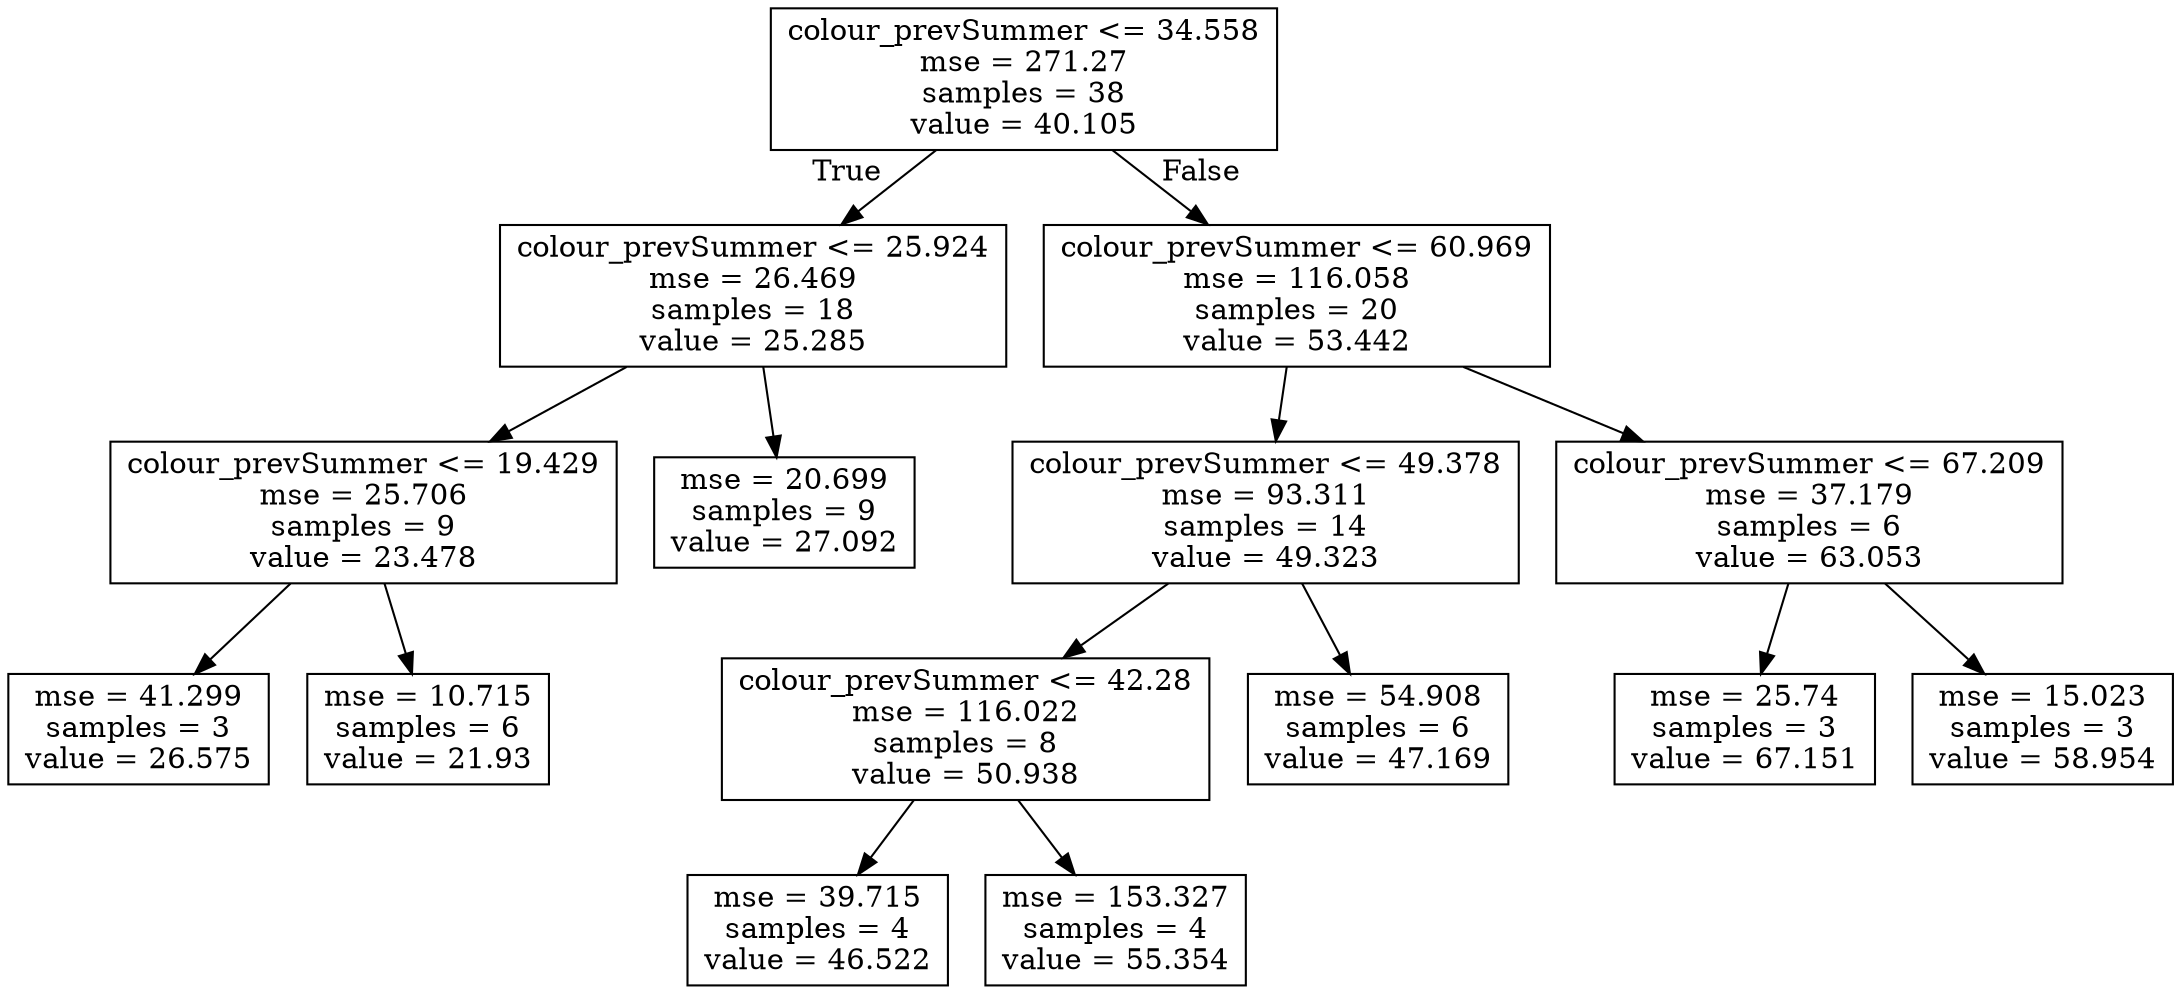 digraph Tree {
node [shape=box] ;
0 [label="colour_prevSummer <= 34.558\nmse = 271.27\nsamples = 38\nvalue = 40.105"] ;
1 [label="colour_prevSummer <= 25.924\nmse = 26.469\nsamples = 18\nvalue = 25.285"] ;
0 -> 1 [labeldistance=2.5, labelangle=45, headlabel="True"] ;
7 [label="colour_prevSummer <= 19.429\nmse = 25.706\nsamples = 9\nvalue = 23.478"] ;
1 -> 7 ;
13 [label="mse = 41.299\nsamples = 3\nvalue = 26.575"] ;
7 -> 13 ;
14 [label="mse = 10.715\nsamples = 6\nvalue = 21.93"] ;
7 -> 14 ;
8 [label="mse = 20.699\nsamples = 9\nvalue = 27.092"] ;
1 -> 8 ;
2 [label="colour_prevSummer <= 60.969\nmse = 116.058\nsamples = 20\nvalue = 53.442"] ;
0 -> 2 [labeldistance=2.5, labelangle=-45, headlabel="False"] ;
3 [label="colour_prevSummer <= 49.378\nmse = 93.311\nsamples = 14\nvalue = 49.323"] ;
2 -> 3 ;
9 [label="colour_prevSummer <= 42.28\nmse = 116.022\nsamples = 8\nvalue = 50.938"] ;
3 -> 9 ;
11 [label="mse = 39.715\nsamples = 4\nvalue = 46.522"] ;
9 -> 11 ;
12 [label="mse = 153.327\nsamples = 4\nvalue = 55.354"] ;
9 -> 12 ;
10 [label="mse = 54.908\nsamples = 6\nvalue = 47.169"] ;
3 -> 10 ;
4 [label="colour_prevSummer <= 67.209\nmse = 37.179\nsamples = 6\nvalue = 63.053"] ;
2 -> 4 ;
5 [label="mse = 25.74\nsamples = 3\nvalue = 67.151"] ;
4 -> 5 ;
6 [label="mse = 15.023\nsamples = 3\nvalue = 58.954"] ;
4 -> 6 ;
}